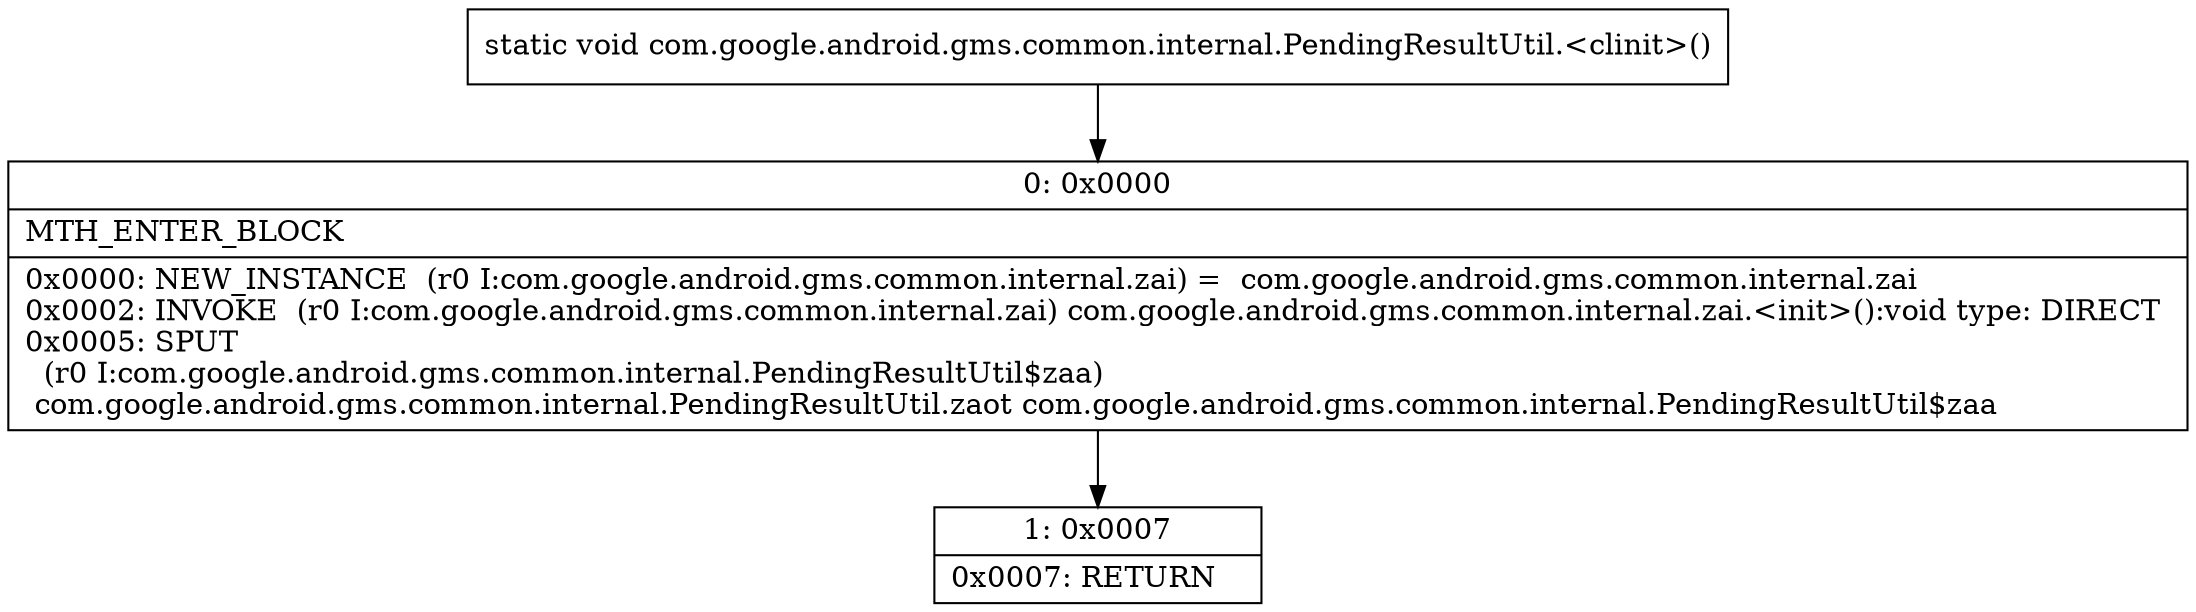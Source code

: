 digraph "CFG forcom.google.android.gms.common.internal.PendingResultUtil.\<clinit\>()V" {
Node_0 [shape=record,label="{0\:\ 0x0000|MTH_ENTER_BLOCK\l|0x0000: NEW_INSTANCE  (r0 I:com.google.android.gms.common.internal.zai) =  com.google.android.gms.common.internal.zai \l0x0002: INVOKE  (r0 I:com.google.android.gms.common.internal.zai) com.google.android.gms.common.internal.zai.\<init\>():void type: DIRECT \l0x0005: SPUT  \l  (r0 I:com.google.android.gms.common.internal.PendingResultUtil$zaa)\l com.google.android.gms.common.internal.PendingResultUtil.zaot com.google.android.gms.common.internal.PendingResultUtil$zaa \l}"];
Node_1 [shape=record,label="{1\:\ 0x0007|0x0007: RETURN   \l}"];
MethodNode[shape=record,label="{static void com.google.android.gms.common.internal.PendingResultUtil.\<clinit\>() }"];
MethodNode -> Node_0;
Node_0 -> Node_1;
}

